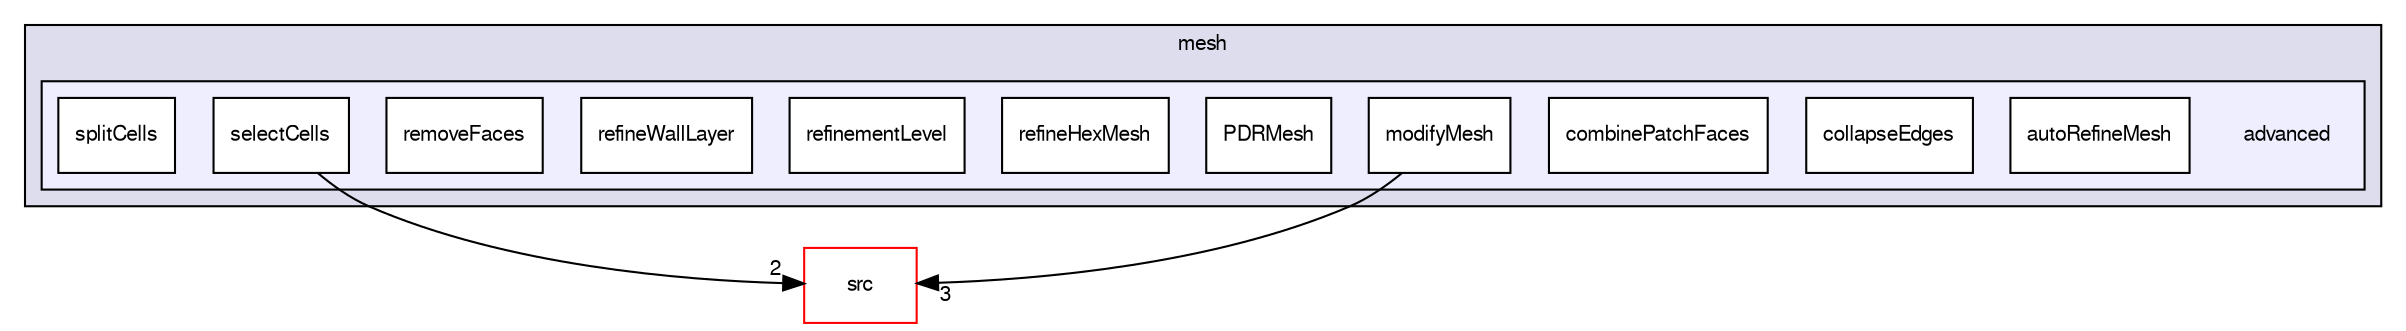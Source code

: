 digraph "applications/utilities/mesh/advanced" {
  bgcolor=transparent;
  compound=true
  node [ fontsize="10", fontname="FreeSans"];
  edge [ labelfontsize="10", labelfontname="FreeSans"];
  subgraph clusterdir_d0d736d3dc14112e53d1ae4faa8f931f {
    graph [ bgcolor="#ddddee", pencolor="black", label="mesh" fontname="FreeSans", fontsize="10", URL="dir_d0d736d3dc14112e53d1ae4faa8f931f.html"]
  subgraph clusterdir_33cf184158805ce1a4614f861f9c9f7a {
    graph [ bgcolor="#eeeeff", pencolor="black", label="" URL="dir_33cf184158805ce1a4614f861f9c9f7a.html"];
    dir_33cf184158805ce1a4614f861f9c9f7a [shape=plaintext label="advanced"];
    dir_ef20456b9c23626ee8b25d14cbd98523 [shape=box label="autoRefineMesh" color="black" fillcolor="white" style="filled" URL="dir_ef20456b9c23626ee8b25d14cbd98523.html"];
    dir_854652718d4a0d983cb98c1d94bdef30 [shape=box label="collapseEdges" color="black" fillcolor="white" style="filled" URL="dir_854652718d4a0d983cb98c1d94bdef30.html"];
    dir_eb4abae7c4687d9bb506282a2c0cedb6 [shape=box label="combinePatchFaces" color="black" fillcolor="white" style="filled" URL="dir_eb4abae7c4687d9bb506282a2c0cedb6.html"];
    dir_f44661775aa28e48d9e4ad94340e62f9 [shape=box label="modifyMesh" color="black" fillcolor="white" style="filled" URL="dir_f44661775aa28e48d9e4ad94340e62f9.html"];
    dir_87a1bdd5a1fb262709db79f9091a69bb [shape=box label="PDRMesh" color="black" fillcolor="white" style="filled" URL="dir_87a1bdd5a1fb262709db79f9091a69bb.html"];
    dir_197d2c29f8635c781a103f97ad68f195 [shape=box label="refineHexMesh" color="black" fillcolor="white" style="filled" URL="dir_197d2c29f8635c781a103f97ad68f195.html"];
    dir_cb02ff8bb9a7c91c420ceb553535c6eb [shape=box label="refinementLevel" color="black" fillcolor="white" style="filled" URL="dir_cb02ff8bb9a7c91c420ceb553535c6eb.html"];
    dir_03b656dee637a9d598c82a3e6df3b770 [shape=box label="refineWallLayer" color="black" fillcolor="white" style="filled" URL="dir_03b656dee637a9d598c82a3e6df3b770.html"];
    dir_f238c0dbdb79f2172db05ffac32caa06 [shape=box label="removeFaces" color="black" fillcolor="white" style="filled" URL="dir_f238c0dbdb79f2172db05ffac32caa06.html"];
    dir_7f35309f7648570777412acccb9a59cb [shape=box label="selectCells" color="black" fillcolor="white" style="filled" URL="dir_7f35309f7648570777412acccb9a59cb.html"];
    dir_292cde58dfa9ac23c32351305d07d195 [shape=box label="splitCells" color="black" fillcolor="white" style="filled" URL="dir_292cde58dfa9ac23c32351305d07d195.html"];
  }
  }
  dir_68267d1309a1af8e8297ef4c3efbcdba [shape=box label="src" color="red" URL="dir_68267d1309a1af8e8297ef4c3efbcdba.html"];
  dir_f44661775aa28e48d9e4ad94340e62f9->dir_68267d1309a1af8e8297ef4c3efbcdba [headlabel="3", labeldistance=1.5 headhref="dir_000298_000568.html"];
  dir_7f35309f7648570777412acccb9a59cb->dir_68267d1309a1af8e8297ef4c3efbcdba [headlabel="2", labeldistance=1.5 headhref="dir_000303_000568.html"];
}
